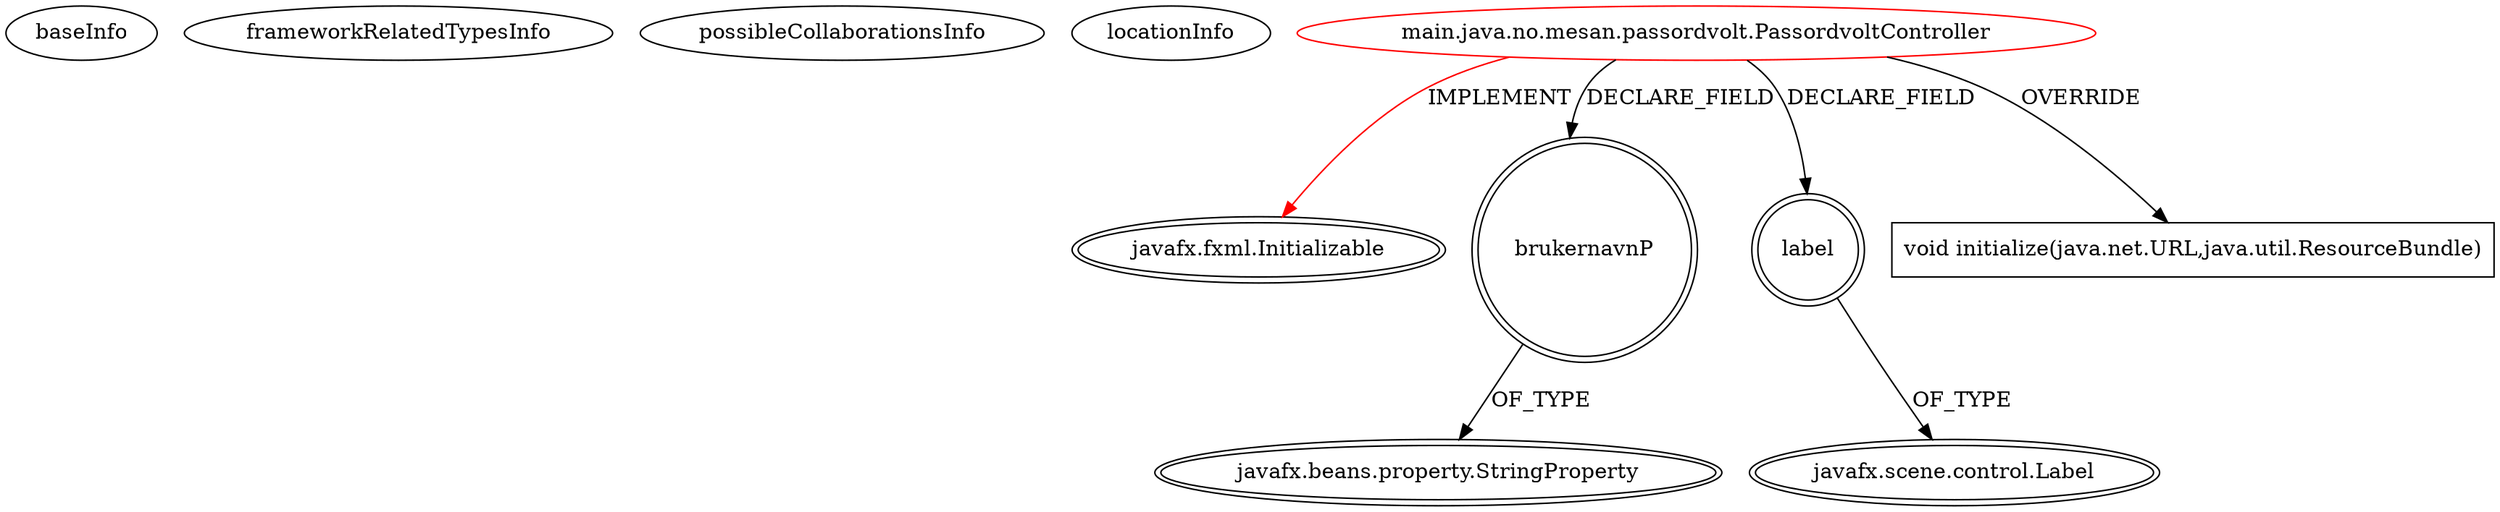 digraph {
baseInfo[graphId=3604,category="extension_graph",isAnonymous=false,possibleRelation=false]
frameworkRelatedTypesInfo[0="javafx.fxml.Initializable"]
possibleCollaborationsInfo[]
locationInfo[projectName="mesan-javafx-mini",filePath="/mesan-javafx-mini/javafx-mini-master/geir/passordvolt/src/main/java/no/mesan/passordvolt/PassordvoltController.java",contextSignature="PassordvoltController",graphId="3604"]
0[label="main.java.no.mesan.passordvolt.PassordvoltController",vertexType="ROOT_CLIENT_CLASS_DECLARATION",isFrameworkType=false,color=red]
1[label="javafx.fxml.Initializable",vertexType="FRAMEWORK_INTERFACE_TYPE",isFrameworkType=true,peripheries=2]
2[label="brukernavnP",vertexType="FIELD_DECLARATION",isFrameworkType=true,peripheries=2,shape=circle]
3[label="javafx.beans.property.StringProperty",vertexType="FRAMEWORK_CLASS_TYPE",isFrameworkType=true,peripheries=2]
4[label="label",vertexType="FIELD_DECLARATION",isFrameworkType=true,peripheries=2,shape=circle]
5[label="javafx.scene.control.Label",vertexType="FRAMEWORK_CLASS_TYPE",isFrameworkType=true,peripheries=2]
6[label="void initialize(java.net.URL,java.util.ResourceBundle)",vertexType="OVERRIDING_METHOD_DECLARATION",isFrameworkType=false,shape=box]
0->1[label="IMPLEMENT",color=red]
0->2[label="DECLARE_FIELD"]
2->3[label="OF_TYPE"]
0->4[label="DECLARE_FIELD"]
4->5[label="OF_TYPE"]
0->6[label="OVERRIDE"]
}
